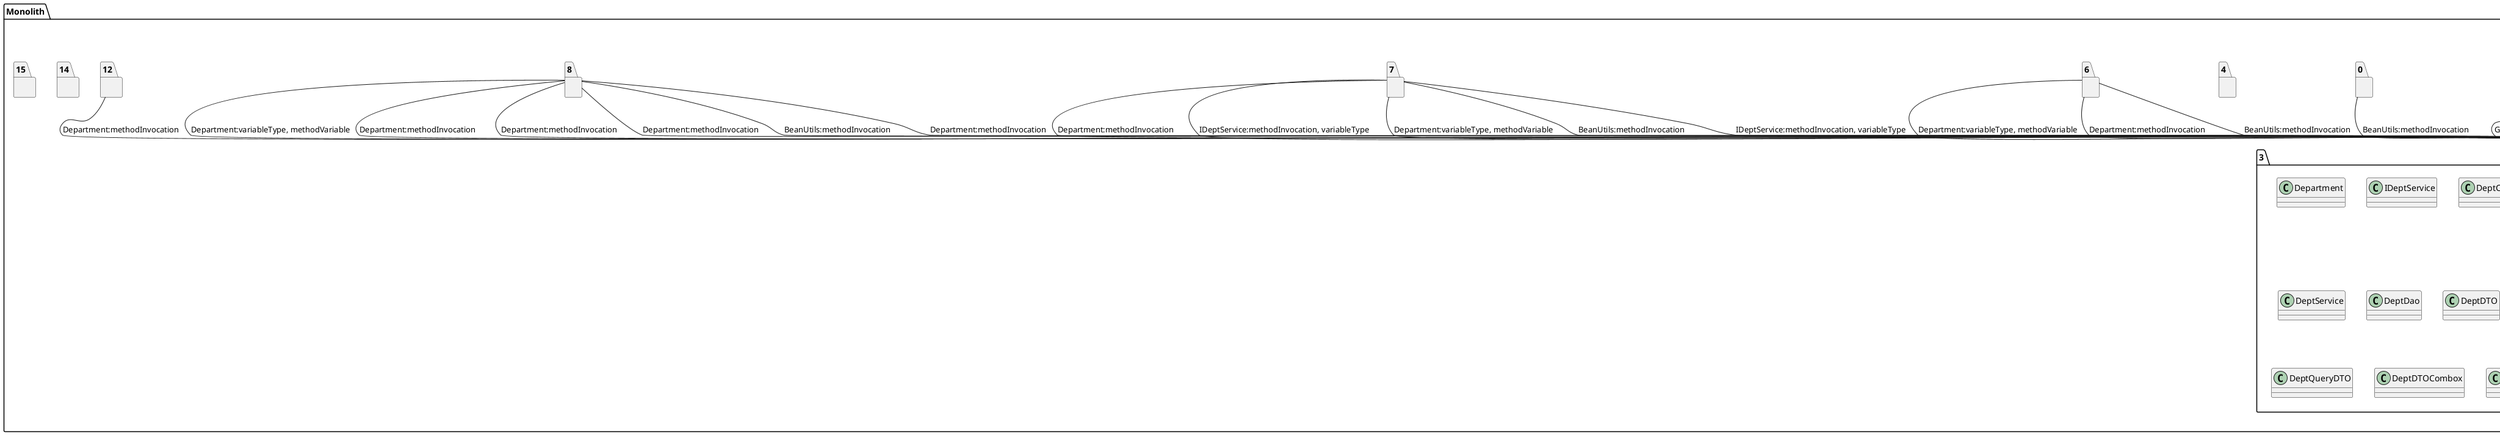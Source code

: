 @startuml
package "Monolith" {
package "3"{
class Department
class IDeptService
class DeptController
class DeptService
class DeptDao
class DeptDTO
class DeptQueryDTO
class DeptDTOCombox
class BeanUtils
}
package "0"{
}
package "2"{
class Employee
class EmployeeService
class Employee
class EmployeeService
class Employee
class ExtAjaxResponse
}
package "4"{
}
package "5"{
class GroupRole
}
package "6"{
}
package "7"{
}
package "8"{
}
package "10"{
class ExtjsPageRequest
}
package "12"{
}
package "14"{
}
package "15"{
}
}
package "1"{
}
package "9"{
}
package "11"{
}
package "13"{
}
package "16"{
}
"3"-->"2":Employee:methodVariable
"3"-->"2":EmployeeService:methodInvocation, variableType
"3"-->"2":Employee:methodInvocation
"3"-->"2":EmployeeService:methodInvocation, variableType
"3"-->"2":Employee:methodInvocation
"3"-->"2":ExtAjaxResponse:methodVariable
"3"-->"5":GroupRole:methodVariable
"3"-->"10":ExtjsPageRequest:methodInvocation, methodVariable
"0"-->"3":BeanUtils:methodInvocation
"2"-->"3":Department:variableType, methodVariable
"2"-->"3":DeptService:methodInvocation, variableType
"2"-->"3":Department:methodInvocation
"2"-->"3":DeptService:methodInvocation, variableType
"2"-->"3":BeanUtils:methodInvocation
"2"-->"3":Department:methodInvocation
"2"-->"3":Department:methodInvocation
"5"-->"3":DeptService:methodInvocation, variableType
"5"-->"3":Department:methodInvocation
"5"-->"3":Department:variableType, methodVariable
"5"-->"3":BeanUtils:methodInvocation
"6"-->"3":Department:methodInvocation
"6"-->"3":BeanUtils:methodInvocation
"6"-->"3":Department:variableType, methodVariable
"7"-->"3":Department:methodInvocation
"7"-->"3":IDeptService:methodInvocation, variableType
"7"-->"3":Department:variableType, methodVariable
"7"-->"3":BeanUtils:methodInvocation
"7"-->"3":IDeptService:methodInvocation, variableType
"8"-->"3":Department:methodInvocation
"8"-->"3":Department:methodInvocation
"8"-->"3":Department:methodInvocation
"8"-->"3":BeanUtils:methodInvocation
"8"-->"3":Department:methodInvocation
"8"-->"3":Department:variableType, methodVariable
"12"-->"3":Department:methodInvocation
@enduml
